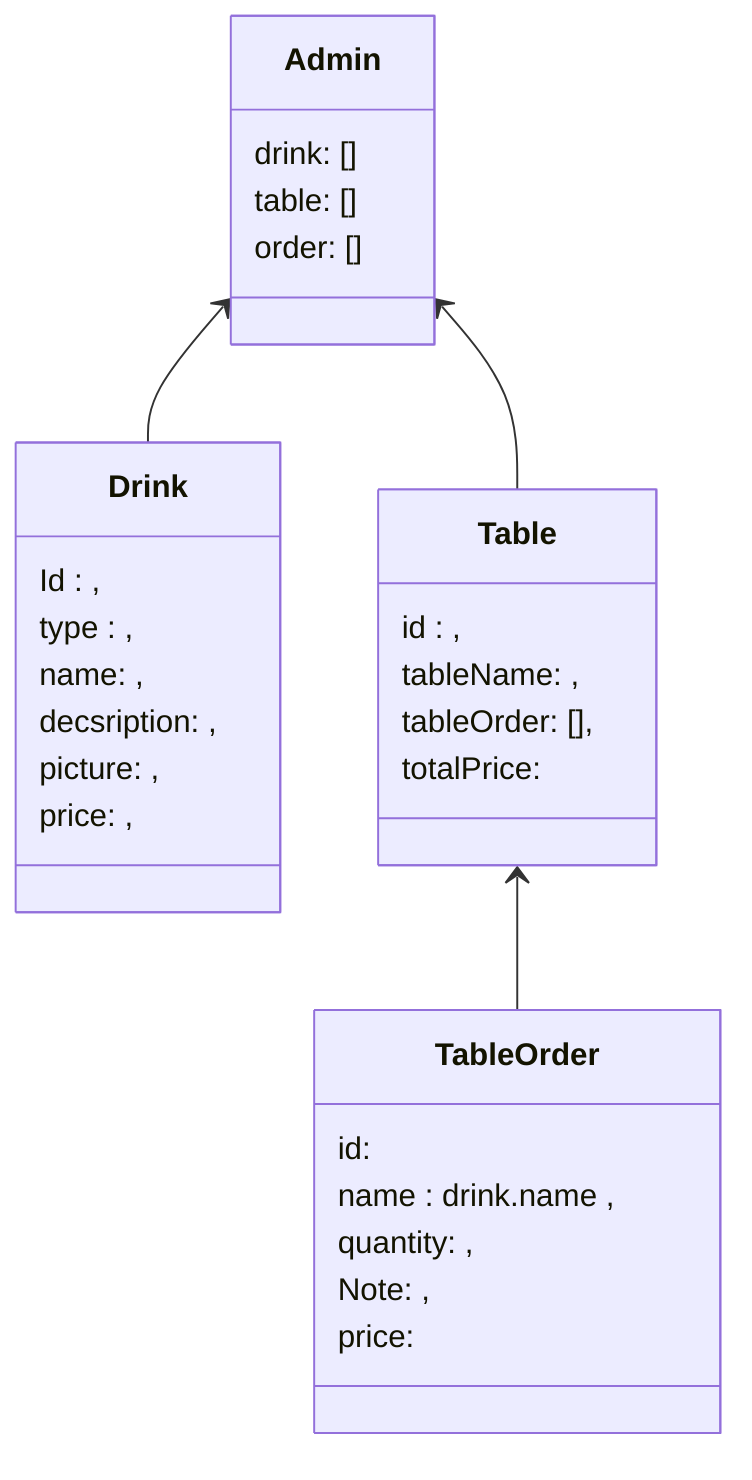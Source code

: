 classDiagram
    Admin <-- Drink
    Admin <-- Table
    Table <-- TableOrder
    class Admin {
        drink: []
        table: []      
        order: []
    }
    class Drink {         
    Id : ,
    type : ,
    name: ,
    decsription: ,
    picture: ,
    price: ,
    }
    class Table{
    id : ,
    tableName: ,
    tableOrder: [],
    totalPrice:
    }
    class TableOrder{
        id:
  		name : drink.name ,
  		quantity: ,
  		Note: ,
  		price:   
    }
